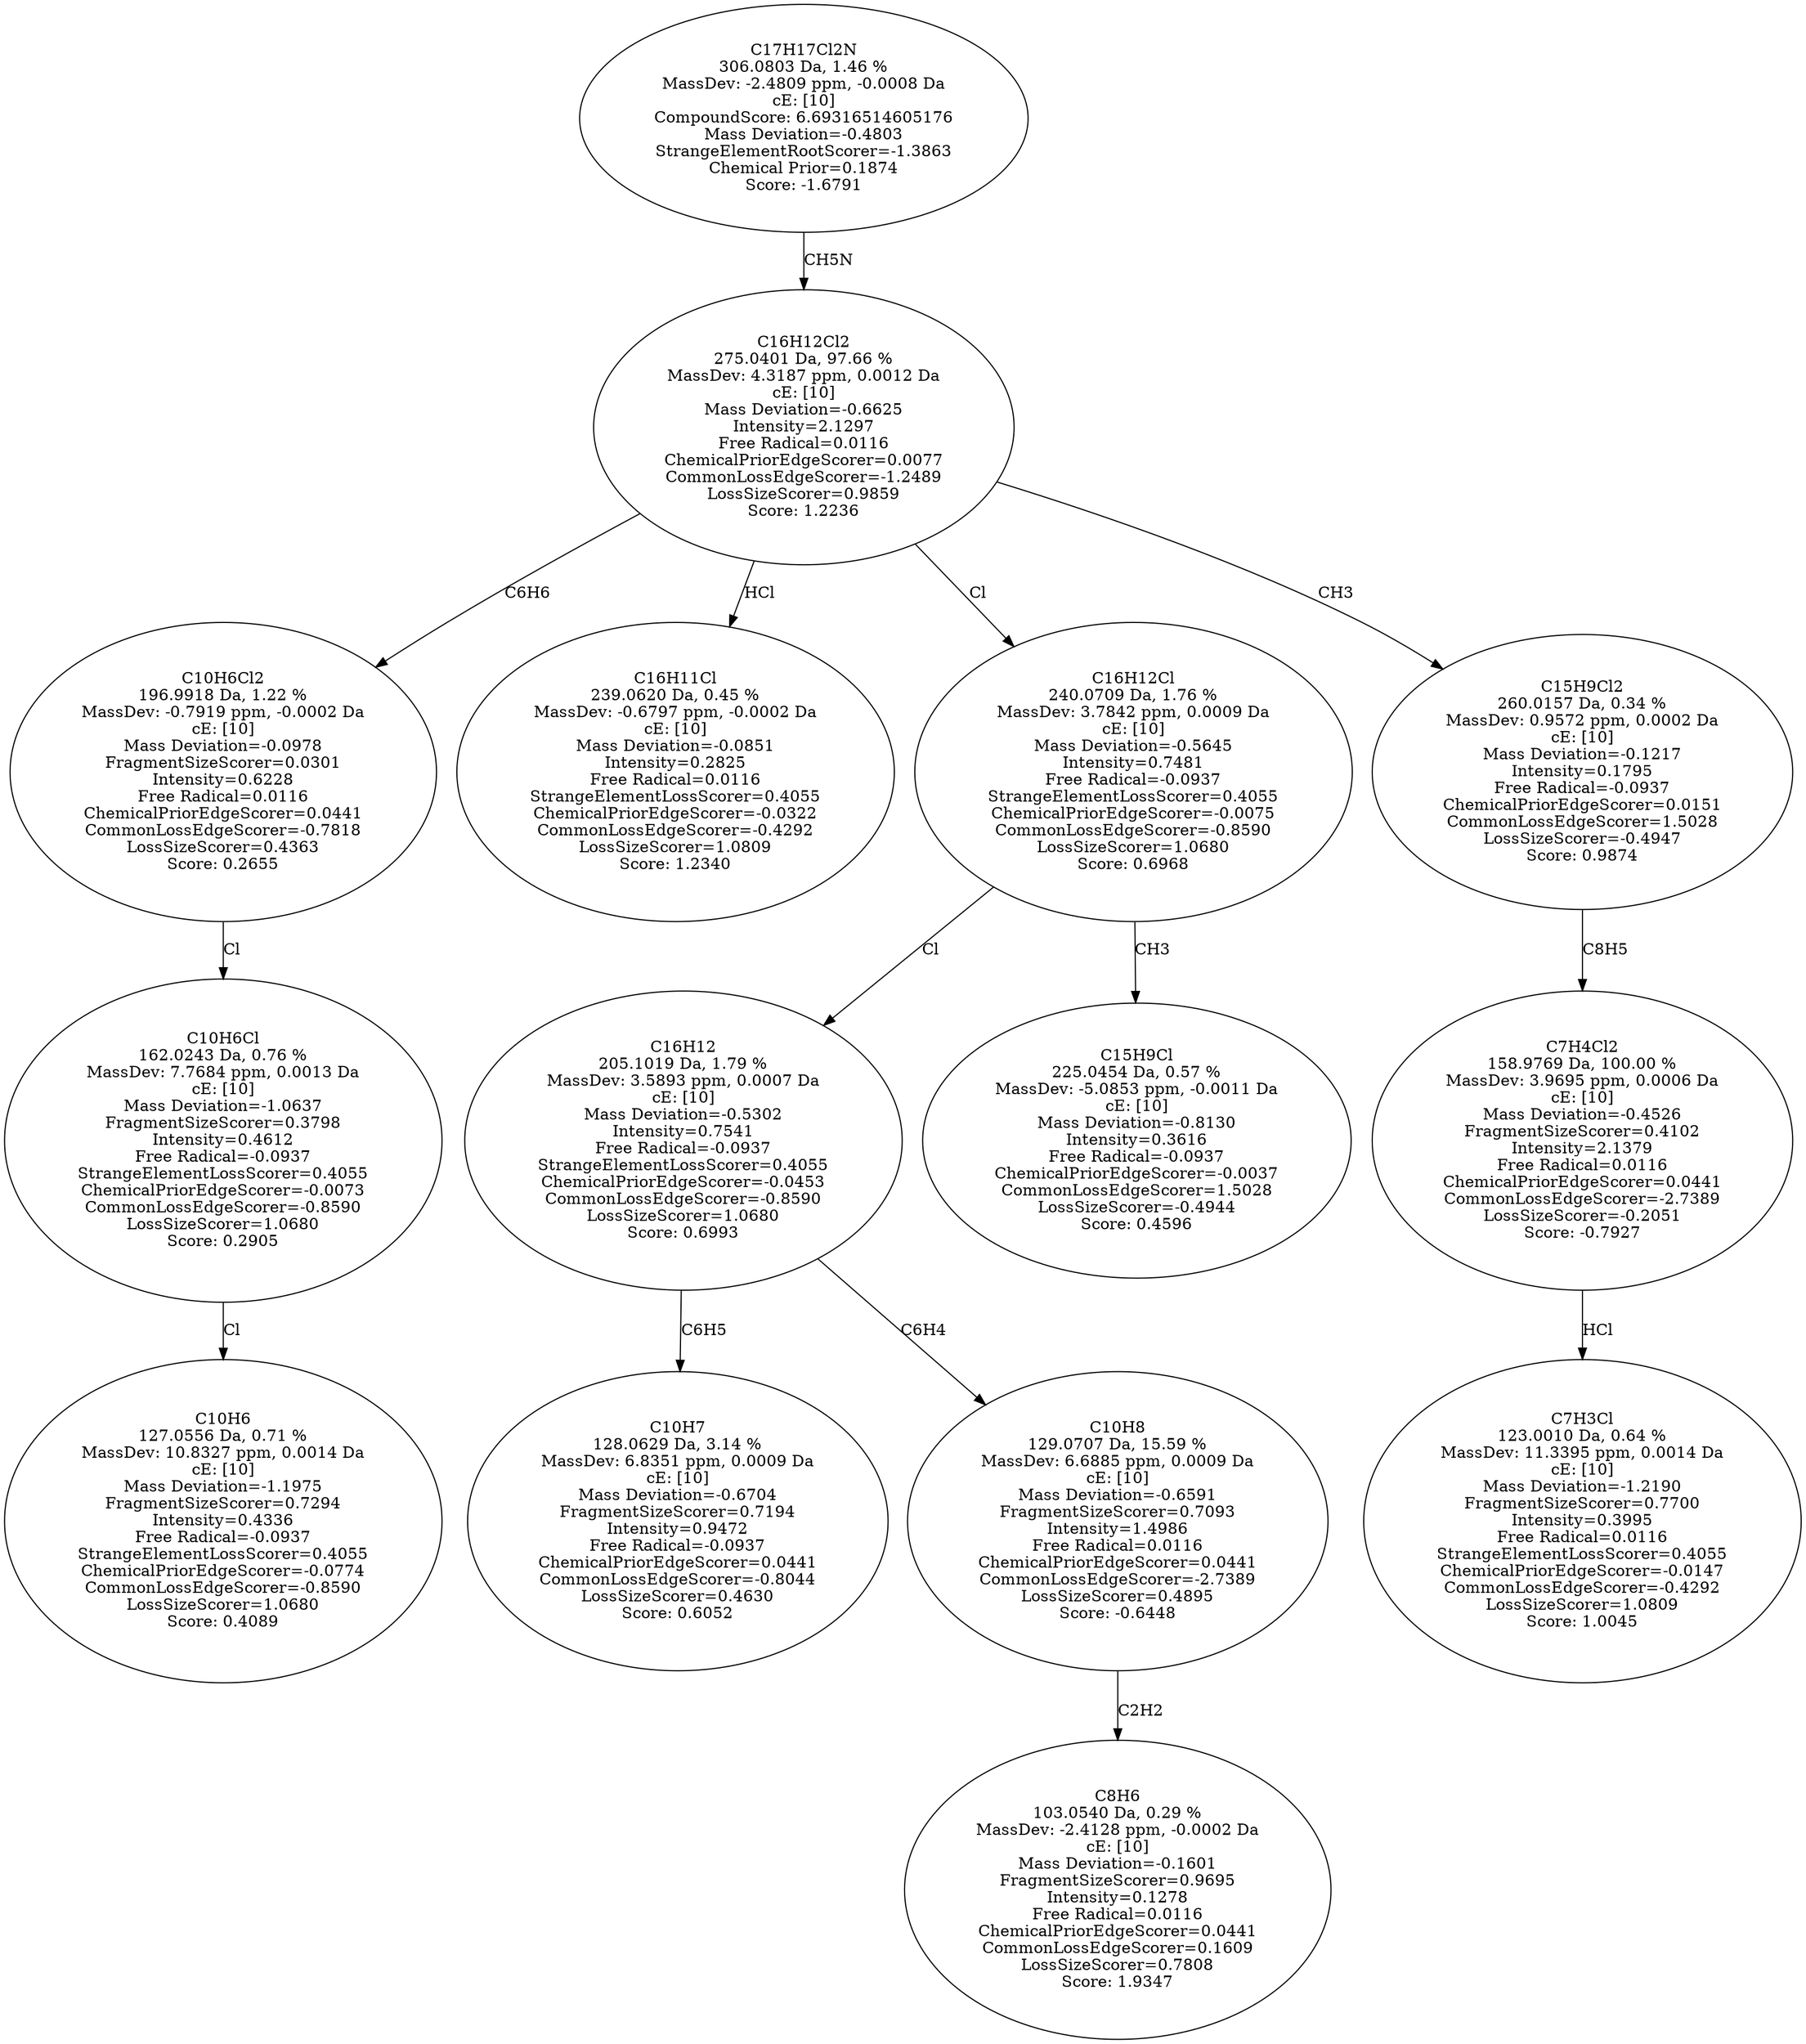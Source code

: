 strict digraph {
v1 [label="C10H6\n127.0556 Da, 0.71 %\nMassDev: 10.8327 ppm, 0.0014 Da\ncE: [10]\nMass Deviation=-1.1975\nFragmentSizeScorer=0.7294\nIntensity=0.4336\nFree Radical=-0.0937\nStrangeElementLossScorer=0.4055\nChemicalPriorEdgeScorer=-0.0774\nCommonLossEdgeScorer=-0.8590\nLossSizeScorer=1.0680\nScore: 0.4089"];
v2 [label="C10H6Cl\n162.0243 Da, 0.76 %\nMassDev: 7.7684 ppm, 0.0013 Da\ncE: [10]\nMass Deviation=-1.0637\nFragmentSizeScorer=0.3798\nIntensity=0.4612\nFree Radical=-0.0937\nStrangeElementLossScorer=0.4055\nChemicalPriorEdgeScorer=-0.0073\nCommonLossEdgeScorer=-0.8590\nLossSizeScorer=1.0680\nScore: 0.2905"];
v3 [label="C10H6Cl2\n196.9918 Da, 1.22 %\nMassDev: -0.7919 ppm, -0.0002 Da\ncE: [10]\nMass Deviation=-0.0978\nFragmentSizeScorer=0.0301\nIntensity=0.6228\nFree Radical=0.0116\nChemicalPriorEdgeScorer=0.0441\nCommonLossEdgeScorer=-0.7818\nLossSizeScorer=0.4363\nScore: 0.2655"];
v4 [label="C16H11Cl\n239.0620 Da, 0.45 %\nMassDev: -0.6797 ppm, -0.0002 Da\ncE: [10]\nMass Deviation=-0.0851\nIntensity=0.2825\nFree Radical=0.0116\nStrangeElementLossScorer=0.4055\nChemicalPriorEdgeScorer=-0.0322\nCommonLossEdgeScorer=-0.4292\nLossSizeScorer=1.0809\nScore: 1.2340"];
v5 [label="C10H7\n128.0629 Da, 3.14 %\nMassDev: 6.8351 ppm, 0.0009 Da\ncE: [10]\nMass Deviation=-0.6704\nFragmentSizeScorer=0.7194\nIntensity=0.9472\nFree Radical=-0.0937\nChemicalPriorEdgeScorer=0.0441\nCommonLossEdgeScorer=-0.8044\nLossSizeScorer=0.4630\nScore: 0.6052"];
v6 [label="C8H6\n103.0540 Da, 0.29 %\nMassDev: -2.4128 ppm, -0.0002 Da\ncE: [10]\nMass Deviation=-0.1601\nFragmentSizeScorer=0.9695\nIntensity=0.1278\nFree Radical=0.0116\nChemicalPriorEdgeScorer=0.0441\nCommonLossEdgeScorer=0.1609\nLossSizeScorer=0.7808\nScore: 1.9347"];
v7 [label="C10H8\n129.0707 Da, 15.59 %\nMassDev: 6.6885 ppm, 0.0009 Da\ncE: [10]\nMass Deviation=-0.6591\nFragmentSizeScorer=0.7093\nIntensity=1.4986\nFree Radical=0.0116\nChemicalPriorEdgeScorer=0.0441\nCommonLossEdgeScorer=-2.7389\nLossSizeScorer=0.4895\nScore: -0.6448"];
v8 [label="C16H12\n205.1019 Da, 1.79 %\nMassDev: 3.5893 ppm, 0.0007 Da\ncE: [10]\nMass Deviation=-0.5302\nIntensity=0.7541\nFree Radical=-0.0937\nStrangeElementLossScorer=0.4055\nChemicalPriorEdgeScorer=-0.0453\nCommonLossEdgeScorer=-0.8590\nLossSizeScorer=1.0680\nScore: 0.6993"];
v9 [label="C15H9Cl\n225.0454 Da, 0.57 %\nMassDev: -5.0853 ppm, -0.0011 Da\ncE: [10]\nMass Deviation=-0.8130\nIntensity=0.3616\nFree Radical=-0.0937\nChemicalPriorEdgeScorer=-0.0037\nCommonLossEdgeScorer=1.5028\nLossSizeScorer=-0.4944\nScore: 0.4596"];
v10 [label="C16H12Cl\n240.0709 Da, 1.76 %\nMassDev: 3.7842 ppm, 0.0009 Da\ncE: [10]\nMass Deviation=-0.5645\nIntensity=0.7481\nFree Radical=-0.0937\nStrangeElementLossScorer=0.4055\nChemicalPriorEdgeScorer=-0.0075\nCommonLossEdgeScorer=-0.8590\nLossSizeScorer=1.0680\nScore: 0.6968"];
v11 [label="C7H3Cl\n123.0010 Da, 0.64 %\nMassDev: 11.3395 ppm, 0.0014 Da\ncE: [10]\nMass Deviation=-1.2190\nFragmentSizeScorer=0.7700\nIntensity=0.3995\nFree Radical=0.0116\nStrangeElementLossScorer=0.4055\nChemicalPriorEdgeScorer=-0.0147\nCommonLossEdgeScorer=-0.4292\nLossSizeScorer=1.0809\nScore: 1.0045"];
v12 [label="C7H4Cl2\n158.9769 Da, 100.00 %\nMassDev: 3.9695 ppm, 0.0006 Da\ncE: [10]\nMass Deviation=-0.4526\nFragmentSizeScorer=0.4102\nIntensity=2.1379\nFree Radical=0.0116\nChemicalPriorEdgeScorer=0.0441\nCommonLossEdgeScorer=-2.7389\nLossSizeScorer=-0.2051\nScore: -0.7927"];
v13 [label="C15H9Cl2\n260.0157 Da, 0.34 %\nMassDev: 0.9572 ppm, 0.0002 Da\ncE: [10]\nMass Deviation=-0.1217\nIntensity=0.1795\nFree Radical=-0.0937\nChemicalPriorEdgeScorer=0.0151\nCommonLossEdgeScorer=1.5028\nLossSizeScorer=-0.4947\nScore: 0.9874"];
v14 [label="C16H12Cl2\n275.0401 Da, 97.66 %\nMassDev: 4.3187 ppm, 0.0012 Da\ncE: [10]\nMass Deviation=-0.6625\nIntensity=2.1297\nFree Radical=0.0116\nChemicalPriorEdgeScorer=0.0077\nCommonLossEdgeScorer=-1.2489\nLossSizeScorer=0.9859\nScore: 1.2236"];
v15 [label="C17H17Cl2N\n306.0803 Da, 1.46 %\nMassDev: -2.4809 ppm, -0.0008 Da\ncE: [10]\nCompoundScore: 6.69316514605176\nMass Deviation=-0.4803\nStrangeElementRootScorer=-1.3863\nChemical Prior=0.1874\nScore: -1.6791"];
v2 -> v1 [label="Cl"];
v3 -> v2 [label="Cl"];
v14 -> v3 [label="C6H6"];
v14 -> v4 [label="HCl"];
v8 -> v5 [label="C6H5"];
v7 -> v6 [label="C2H2"];
v8 -> v7 [label="C6H4"];
v10 -> v8 [label="Cl"];
v10 -> v9 [label="CH3"];
v14 -> v10 [label="Cl"];
v12 -> v11 [label="HCl"];
v13 -> v12 [label="C8H5"];
v14 -> v13 [label="CH3"];
v15 -> v14 [label="CH5N"];
}